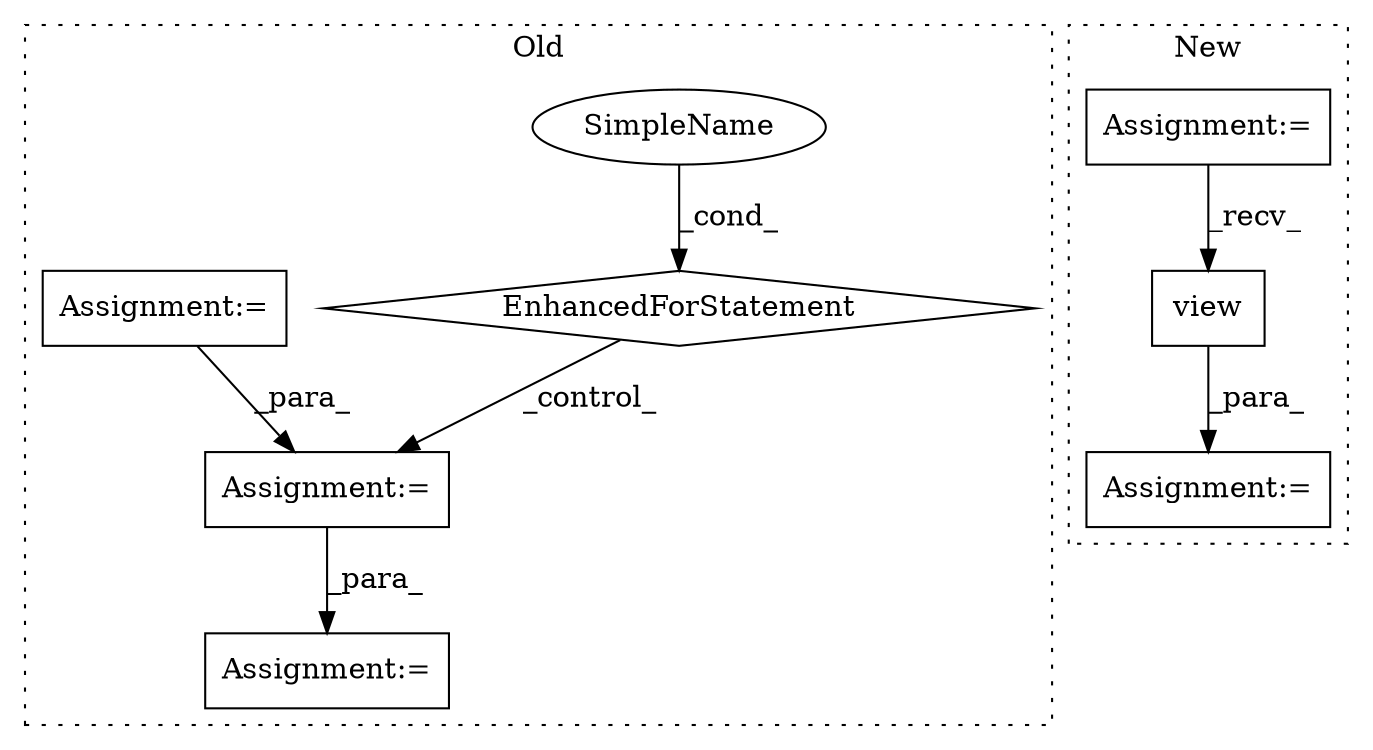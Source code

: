 digraph G {
subgraph cluster0 {
1 [label="EnhancedForStatement" a="70" s="1725,1805" l="53,2" shape="diamond"];
3 [label="SimpleName" a="42" s="1782" l="4" shape="ellipse"];
4 [label="Assignment:=" a="7" s="1824" l="1" shape="box"];
5 [label="Assignment:=" a="7" s="1555" l="10" shape="box"];
7 [label="Assignment:=" a="7" s="1873" l="1" shape="box"];
label = "Old";
style="dotted";
}
subgraph cluster1 {
2 [label="view" a="32" s="3003,3025" l="5,1" shape="box"];
6 [label="Assignment:=" a="7" s="2998" l="1" shape="box"];
8 [label="Assignment:=" a="7" s="2851" l="1" shape="box"];
label = "New";
style="dotted";
}
1 -> 4 [label="_control_"];
2 -> 6 [label="_para_"];
3 -> 1 [label="_cond_"];
4 -> 7 [label="_para_"];
5 -> 4 [label="_para_"];
8 -> 2 [label="_recv_"];
}